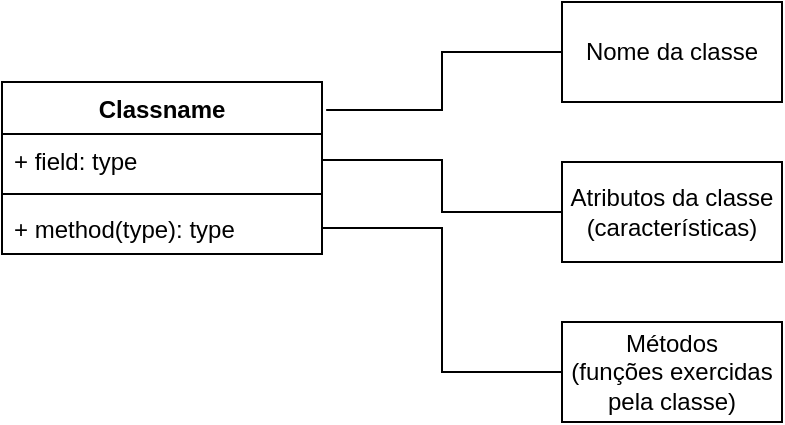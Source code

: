 <mxfile version="24.7.16">
  <diagram name="Página-1" id="qreW9A-UmMUV63HlxAOz">
    <mxGraphModel dx="1393" dy="788" grid="1" gridSize="10" guides="1" tooltips="1" connect="1" arrows="1" fold="1" page="1" pageScale="1" pageWidth="827" pageHeight="1169" math="0" shadow="0">
      <root>
        <mxCell id="0" />
        <mxCell id="1" parent="0" />
        <mxCell id="JsUCj3At4fTGe58bwKv9-5" value="Classname" style="swimlane;fontStyle=1;align=center;verticalAlign=top;childLayout=stackLayout;horizontal=1;startSize=26;horizontalStack=0;resizeParent=1;resizeParentMax=0;resizeLast=0;collapsible=1;marginBottom=0;whiteSpace=wrap;html=1;" vertex="1" parent="1">
          <mxGeometry x="160" y="80" width="160" height="86" as="geometry" />
        </mxCell>
        <mxCell id="JsUCj3At4fTGe58bwKv9-6" value="+ field: type" style="text;strokeColor=none;fillColor=none;align=left;verticalAlign=top;spacingLeft=4;spacingRight=4;overflow=hidden;rotatable=0;points=[[0,0.5],[1,0.5]];portConstraint=eastwest;whiteSpace=wrap;html=1;" vertex="1" parent="JsUCj3At4fTGe58bwKv9-5">
          <mxGeometry y="26" width="160" height="26" as="geometry" />
        </mxCell>
        <mxCell id="JsUCj3At4fTGe58bwKv9-7" value="" style="line;strokeWidth=1;fillColor=none;align=left;verticalAlign=middle;spacingTop=-1;spacingLeft=3;spacingRight=3;rotatable=0;labelPosition=right;points=[];portConstraint=eastwest;strokeColor=inherit;" vertex="1" parent="JsUCj3At4fTGe58bwKv9-5">
          <mxGeometry y="52" width="160" height="8" as="geometry" />
        </mxCell>
        <mxCell id="JsUCj3At4fTGe58bwKv9-8" value="+ method(type): type" style="text;strokeColor=none;fillColor=none;align=left;verticalAlign=top;spacingLeft=4;spacingRight=4;overflow=hidden;rotatable=0;points=[[0,0.5],[1,0.5]];portConstraint=eastwest;whiteSpace=wrap;html=1;" vertex="1" parent="JsUCj3At4fTGe58bwKv9-5">
          <mxGeometry y="60" width="160" height="26" as="geometry" />
        </mxCell>
        <mxCell id="JsUCj3At4fTGe58bwKv9-9" value="Nome da classe" style="html=1;whiteSpace=wrap;" vertex="1" parent="1">
          <mxGeometry x="440" y="40" width="110" height="50" as="geometry" />
        </mxCell>
        <mxCell id="JsUCj3At4fTGe58bwKv9-10" value="Atributos da classe&lt;div&gt;(características)&lt;/div&gt;" style="html=1;whiteSpace=wrap;" vertex="1" parent="1">
          <mxGeometry x="440" y="120" width="110" height="50" as="geometry" />
        </mxCell>
        <mxCell id="JsUCj3At4fTGe58bwKv9-11" value="Métodos&lt;br&gt;(funções exercidas pela classe)" style="html=1;whiteSpace=wrap;" vertex="1" parent="1">
          <mxGeometry x="440" y="200" width="110" height="50" as="geometry" />
        </mxCell>
        <mxCell id="JsUCj3At4fTGe58bwKv9-13" style="edgeStyle=orthogonalEdgeStyle;rounded=0;orthogonalLoop=1;jettySize=auto;html=1;exitX=1;exitY=0.5;exitDx=0;exitDy=0;entryX=0;entryY=0.5;entryDx=0;entryDy=0;endArrow=none;endFill=0;" edge="1" parent="1" source="JsUCj3At4fTGe58bwKv9-8" target="JsUCj3At4fTGe58bwKv9-11">
          <mxGeometry relative="1" as="geometry" />
        </mxCell>
        <mxCell id="JsUCj3At4fTGe58bwKv9-14" style="edgeStyle=orthogonalEdgeStyle;rounded=0;orthogonalLoop=1;jettySize=auto;html=1;exitX=1;exitY=0.5;exitDx=0;exitDy=0;endArrow=none;endFill=0;" edge="1" parent="1" source="JsUCj3At4fTGe58bwKv9-6" target="JsUCj3At4fTGe58bwKv9-10">
          <mxGeometry relative="1" as="geometry" />
        </mxCell>
        <mxCell id="JsUCj3At4fTGe58bwKv9-15" style="edgeStyle=orthogonalEdgeStyle;rounded=0;orthogonalLoop=1;jettySize=auto;html=1;exitX=0;exitY=0.5;exitDx=0;exitDy=0;entryX=1.013;entryY=0.163;entryDx=0;entryDy=0;entryPerimeter=0;endArrow=none;endFill=0;" edge="1" parent="1" source="JsUCj3At4fTGe58bwKv9-9" target="JsUCj3At4fTGe58bwKv9-5">
          <mxGeometry relative="1" as="geometry" />
        </mxCell>
      </root>
    </mxGraphModel>
  </diagram>
</mxfile>
